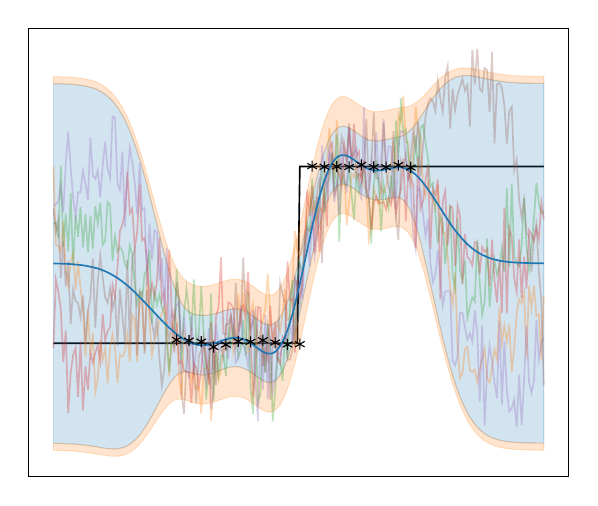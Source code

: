 % This file was created with tikzplotlib v0.10.1.
\begin{tikzpicture}

\definecolor{crimson2143940}{RGB}{214,39,40}
\definecolor{darkgray176}{RGB}{176,176,176}
\definecolor{darkorange25512714}{RGB}{255,127,14}
\definecolor{forestgreen4416044}{RGB}{44,160,44}
\definecolor{lightgray204}{RGB}{204,204,204}
\definecolor{mediumpurple148103189}{RGB}{148,103,189}
\definecolor{sienna1408675}{RGB}{140,86,75}
\definecolor{steelblue31119180}{RGB}{31,119,180}

\begin{axis}[
legend cell align={left},
legend style={
  fill opacity=0.8,
  draw opacity=1,
  text opacity=1,
  at={(0.03,0.03)},
  anchor=south west,
  draw=lightgray204
},
ticks=none,
tick align=outside,
tick pos=left,
%title={Heaviside},
x grid style={darkgray176},
xmin=-1.1, xmax=1.09,
xtick style={color=black},
y grid style={darkgray176},
ymin=-0.754, ymax=1.782,
ytick style={color=black}
]
\addplot [semithick, black]
table {%
-1 0
-0.01 0
0 1
0.99 1
};
% \addlegendentry{True Func.}
\path [draw=steelblue31119180, fill=steelblue31119180, opacity=0.2]
(axis cs:-1,1.468)
--(axis cs:-1,-0.566)
--(axis cs:-0.99,-0.566)
--(axis cs:-0.98,-0.567)
--(axis cs:-0.97,-0.567)
--(axis cs:-0.96,-0.567)
--(axis cs:-0.95,-0.568)
--(axis cs:-0.94,-0.569)
--(axis cs:-0.93,-0.569)
--(axis cs:-0.92,-0.57)
--(axis cs:-0.91,-0.571)
--(axis cs:-0.9,-0.572)
--(axis cs:-0.89,-0.574)
--(axis cs:-0.88,-0.575)
--(axis cs:-0.87,-0.577)
--(axis cs:-0.86,-0.579)
--(axis cs:-0.85,-0.581)
--(axis cs:-0.84,-0.583)
--(axis cs:-0.83,-0.585)
--(axis cs:-0.82,-0.587)
--(axis cs:-0.81,-0.59)
--(axis cs:-0.8,-0.592)
--(axis cs:-0.79,-0.594)
--(axis cs:-0.78,-0.596)
--(axis cs:-0.77,-0.597)
--(axis cs:-0.76,-0.598)
--(axis cs:-0.75,-0.598)
--(axis cs:-0.74,-0.597)
--(axis cs:-0.73,-0.594)
--(axis cs:-0.72,-0.591)
--(axis cs:-0.71,-0.586)
--(axis cs:-0.7,-0.58)
--(axis cs:-0.69,-0.572)
--(axis cs:-0.68,-0.561)
--(axis cs:-0.67,-0.549)
--(axis cs:-0.66,-0.535)
--(axis cs:-0.65,-0.519)
--(axis cs:-0.64,-0.5)
--(axis cs:-0.63,-0.48)
--(axis cs:-0.62,-0.458)
--(axis cs:-0.61,-0.435)
--(axis cs:-0.6,-0.41)
--(axis cs:-0.59,-0.384)
--(axis cs:-0.58,-0.357)
--(axis cs:-0.57,-0.331)
--(axis cs:-0.56,-0.304)
--(axis cs:-0.55,-0.279)
--(axis cs:-0.54,-0.254)
--(axis cs:-0.53,-0.232)
--(axis cs:-0.52,-0.212)
--(axis cs:-0.51,-0.195)
--(axis cs:-0.5,-0.181)
--(axis cs:-0.49,-0.171)
--(axis cs:-0.48,-0.165)
--(axis cs:-0.47,-0.162)
--(axis cs:-0.46,-0.162)
--(axis cs:-0.45,-0.164)
--(axis cs:-0.44,-0.168)
--(axis cs:-0.43,-0.172)
--(axis cs:-0.42,-0.176)
--(axis cs:-0.41,-0.178)
--(axis cs:-0.4,-0.18)
--(axis cs:-0.39,-0.18)
--(axis cs:-0.38,-0.178)
--(axis cs:-0.37,-0.175)
--(axis cs:-0.36,-0.172)
--(axis cs:-0.35,-0.167)
--(axis cs:-0.34,-0.162)
--(axis cs:-0.33,-0.157)
--(axis cs:-0.32,-0.151)
--(axis cs:-0.31,-0.146)
--(axis cs:-0.3,-0.141)
--(axis cs:-0.29,-0.137)
--(axis cs:-0.28,-0.134)
--(axis cs:-0.27,-0.133)
--(axis cs:-0.26,-0.132)
--(axis cs:-0.25,-0.133)
--(axis cs:-0.24,-0.136)
--(axis cs:-0.23,-0.141)
--(axis cs:-0.22,-0.147)
--(axis cs:-0.21,-0.154)
--(axis cs:-0.2,-0.163)
--(axis cs:-0.19,-0.172)
--(axis cs:-0.18,-0.183)
--(axis cs:-0.17,-0.193)
--(axis cs:-0.16,-0.202)
--(axis cs:-0.15,-0.211)
--(axis cs:-0.14,-0.217)
--(axis cs:-0.13,-0.221)
--(axis cs:-0.12,-0.222)
--(axis cs:-0.11,-0.219)
--(axis cs:-0.1,-0.211)
--(axis cs:-0.09,-0.198)
--(axis cs:-0.08,-0.179)
--(axis cs:-0.07,-0.155)
--(axis cs:-0.06,-0.124)
--(axis cs:-0.05,-0.088)
--(axis cs:-0.04,-0.045)
--(axis cs:-0.03,0.002)
--(axis cs:-0.02,0.055)
--(axis cs:-0.01,0.112)
--(axis cs:8.941e-10,0.173)
--(axis cs:0.01,0.236)
--(axis cs:0.02,0.301)
--(axis cs:0.03,0.366)
--(axis cs:0.04,0.431)
--(axis cs:0.05,0.495)
--(axis cs:0.06,0.556)
--(axis cs:0.07,0.613)
--(axis cs:0.08,0.667)
--(axis cs:0.09,0.716)
--(axis cs:0.1,0.759)
--(axis cs:0.11,0.797)
--(axis cs:0.12,0.828)
--(axis cs:0.13,0.854)
--(axis cs:0.14,0.873)
--(axis cs:0.15,0.887)
--(axis cs:0.16,0.896)
--(axis cs:0.17,0.9)
--(axis cs:0.18,0.9)
--(axis cs:0.19,0.897)
--(axis cs:0.2,0.891)
--(axis cs:0.21,0.883)
--(axis cs:0.22,0.874)
--(axis cs:0.23,0.864)
--(axis cs:0.24,0.854)
--(axis cs:0.25,0.844)
--(axis cs:0.26,0.835)
--(axis cs:0.27,0.827)
--(axis cs:0.28,0.821)
--(axis cs:0.29,0.816)
--(axis cs:0.3,0.812)
--(axis cs:0.31,0.81)
--(axis cs:0.32,0.81)
--(axis cs:0.33,0.811)
--(axis cs:0.34,0.813)
--(axis cs:0.35,0.815)
--(axis cs:0.36,0.819)
--(axis cs:0.37,0.822)
--(axis cs:0.38,0.824)
--(axis cs:0.39,0.825)
--(axis cs:0.4,0.824)
--(axis cs:0.41,0.819)
--(axis cs:0.42,0.809)
--(axis cs:0.43,0.793)
--(axis cs:0.44,0.771)
--(axis cs:0.45,0.743)
--(axis cs:0.46,0.708)
--(axis cs:0.47,0.667)
--(axis cs:0.48,0.621)
--(axis cs:0.49,0.57)
--(axis cs:0.5,0.515)
--(axis cs:0.51,0.457)
--(axis cs:0.52,0.397)
--(axis cs:0.53,0.335)
--(axis cs:0.54,0.273)
--(axis cs:0.55,0.211)
--(axis cs:0.56,0.149)
--(axis cs:0.57,0.088)
--(axis cs:0.58,0.029)
--(axis cs:0.59,-0.027)
--(axis cs:0.6,-0.081)
--(axis cs:0.61,-0.132)
--(axis cs:0.62,-0.18)
--(axis cs:0.63,-0.224)
--(axis cs:0.64,-0.265)
--(axis cs:0.65,-0.302)
--(axis cs:0.66,-0.336)
--(axis cs:0.67,-0.366)
--(axis cs:0.68,-0.394)
--(axis cs:0.69,-0.418)
--(axis cs:0.7,-0.439)
--(axis cs:0.71,-0.458)
--(axis cs:0.72,-0.474)
--(axis cs:0.73,-0.488)
--(axis cs:0.74,-0.501)
--(axis cs:0.75,-0.511)
--(axis cs:0.76,-0.52)
--(axis cs:0.77,-0.528)
--(axis cs:0.78,-0.534)
--(axis cs:0.79,-0.539)
--(axis cs:0.8,-0.544)
--(axis cs:0.81,-0.548)
--(axis cs:0.82,-0.551)
--(axis cs:0.83,-0.553)
--(axis cs:0.84,-0.556)
--(axis cs:0.85,-0.557)
--(axis cs:0.86,-0.559)
--(axis cs:0.87,-0.56)
--(axis cs:0.88,-0.561)
--(axis cs:0.89,-0.562)
--(axis cs:0.9,-0.563)
--(axis cs:0.91,-0.563)
--(axis cs:0.92,-0.563)
--(axis cs:0.93,-0.564)
--(axis cs:0.94,-0.564)
--(axis cs:0.95,-0.564)
--(axis cs:0.96,-0.565)
--(axis cs:0.97,-0.565)
--(axis cs:0.98,-0.565)
--(axis cs:0.99,-0.565)
--(axis cs:0.99,1.47)
--(axis cs:0.99,1.47)
--(axis cs:0.98,1.47)
--(axis cs:0.97,1.47)
--(axis cs:0.96,1.47)
--(axis cs:0.95,1.47)
--(axis cs:0.94,1.47)
--(axis cs:0.93,1.471)
--(axis cs:0.92,1.471)
--(axis cs:0.91,1.471)
--(axis cs:0.9,1.472)
--(axis cs:0.89,1.472)
--(axis cs:0.88,1.473)
--(axis cs:0.87,1.474)
--(axis cs:0.86,1.475)
--(axis cs:0.85,1.476)
--(axis cs:0.84,1.477)
--(axis cs:0.83,1.479)
--(axis cs:0.82,1.481)
--(axis cs:0.81,1.483)
--(axis cs:0.8,1.485)
--(axis cs:0.79,1.487)
--(axis cs:0.78,1.49)
--(axis cs:0.77,1.492)
--(axis cs:0.76,1.495)
--(axis cs:0.75,1.498)
--(axis cs:0.74,1.501)
--(axis cs:0.73,1.504)
--(axis cs:0.72,1.507)
--(axis cs:0.71,1.509)
--(axis cs:0.7,1.512)
--(axis cs:0.69,1.513)
--(axis cs:0.68,1.514)
--(axis cs:0.67,1.514)
--(axis cs:0.66,1.513)
--(axis cs:0.65,1.511)
--(axis cs:0.64,1.508)
--(axis cs:0.63,1.503)
--(axis cs:0.62,1.496)
--(axis cs:0.61,1.488)
--(axis cs:0.6,1.479)
--(axis cs:0.59,1.467)
--(axis cs:0.58,1.454)
--(axis cs:0.57,1.439)
--(axis cs:0.56,1.423)
--(axis cs:0.55,1.405)
--(axis cs:0.54,1.386)
--(axis cs:0.53,1.365)
--(axis cs:0.52,1.344)
--(axis cs:0.51,1.323)
--(axis cs:0.5,1.301)
--(axis cs:0.49,1.28)
--(axis cs:0.48,1.26)
--(axis cs:0.47,1.24)
--(axis cs:0.46,1.223)
--(axis cs:0.45,1.207)
--(axis cs:0.44,1.194)
--(axis cs:0.43,1.184)
--(axis cs:0.42,1.176)
--(axis cs:0.41,1.17)
--(axis cs:0.4,1.166)
--(axis cs:0.39,1.163)
--(axis cs:0.38,1.161)
--(axis cs:0.37,1.158)
--(axis cs:0.36,1.155)
--(axis cs:0.35,1.152)
--(axis cs:0.34,1.149)
--(axis cs:0.33,1.147)
--(axis cs:0.32,1.145)
--(axis cs:0.31,1.144)
--(axis cs:0.3,1.145)
--(axis cs:0.29,1.147)
--(axis cs:0.28,1.15)
--(axis cs:0.27,1.156)
--(axis cs:0.26,1.163)
--(axis cs:0.25,1.171)
--(axis cs:0.24,1.181)
--(axis cs:0.23,1.191)
--(axis cs:0.22,1.201)
--(axis cs:0.21,1.21)
--(axis cs:0.2,1.218)
--(axis cs:0.19,1.224)
--(axis cs:0.18,1.227)
--(axis cs:0.17,1.227)
--(axis cs:0.16,1.223)
--(axis cs:0.15,1.214)
--(axis cs:0.14,1.2)
--(axis cs:0.13,1.18)
--(axis cs:0.12,1.155)
--(axis cs:0.11,1.123)
--(axis cs:0.1,1.085)
--(axis cs:0.09,1.042)
--(axis cs:0.08,0.993)
--(axis cs:0.07,0.94)
--(axis cs:0.06,0.882)
--(axis cs:0.05,0.821)
--(axis cs:0.04,0.757)
--(axis cs:0.03,0.692)
--(axis cs:0.02,0.627)
--(axis cs:0.01,0.562)
--(axis cs:8.941e-10,0.499)
--(axis cs:-0.01,0.438)
--(axis cs:-0.02,0.381)
--(axis cs:-0.03,0.328)
--(axis cs:-0.04,0.281)
--(axis cs:-0.05,0.238)
--(axis cs:-0.06,0.202)
--(axis cs:-0.07,0.172)
--(axis cs:-0.08,0.147)
--(axis cs:-0.09,0.129)
--(axis cs:-0.1,0.116)
--(axis cs:-0.11,0.108)
--(axis cs:-0.12,0.104)
--(axis cs:-0.13,0.105)
--(axis cs:-0.14,0.109)
--(axis cs:-0.15,0.115)
--(axis cs:-0.16,0.124)
--(axis cs:-0.17,0.134)
--(axis cs:-0.18,0.144)
--(axis cs:-0.19,0.154)
--(axis cs:-0.2,0.164)
--(axis cs:-0.21,0.173)
--(axis cs:-0.22,0.18)
--(axis cs:-0.23,0.187)
--(axis cs:-0.24,0.191)
--(axis cs:-0.25,0.194)
--(axis cs:-0.26,0.195)
--(axis cs:-0.27,0.194)
--(axis cs:-0.28,0.193)
--(axis cs:-0.29,0.19)
--(axis cs:-0.3,0.186)
--(axis cs:-0.31,0.182)
--(axis cs:-0.32,0.177)
--(axis cs:-0.33,0.173)
--(axis cs:-0.34,0.169)
--(axis cs:-0.35,0.165)
--(axis cs:-0.36,0.162)
--(axis cs:-0.37,0.16)
--(axis cs:-0.38,0.158)
--(axis cs:-0.39,0.157)
--(axis cs:-0.4,0.158)
--(axis cs:-0.41,0.159)
--(axis cs:-0.42,0.161)
--(axis cs:-0.43,0.164)
--(axis cs:-0.44,0.17)
--(axis cs:-0.45,0.178)
--(axis cs:-0.46,0.19)
--(axis cs:-0.47,0.205)
--(axis cs:-0.48,0.226)
--(axis cs:-0.49,0.252)
--(axis cs:-0.5,0.283)
--(axis cs:-0.51,0.32)
--(axis cs:-0.52,0.361)
--(axis cs:-0.53,0.407)
--(axis cs:-0.54,0.456)
--(axis cs:-0.55,0.507)
--(axis cs:-0.56,0.561)
--(axis cs:-0.57,0.617)
--(axis cs:-0.58,0.673)
--(axis cs:-0.59,0.729)
--(axis cs:-0.6,0.784)
--(axis cs:-0.61,0.839)
--(axis cs:-0.62,0.893)
--(axis cs:-0.63,0.944)
--(axis cs:-0.64,0.994)
--(axis cs:-0.65,1.041)
--(axis cs:-0.66,1.085)
--(axis cs:-0.67,1.127)
--(axis cs:-0.68,1.165)
--(axis cs:-0.69,1.201)
--(axis cs:-0.7,1.233)
--(axis cs:-0.71,1.263)
--(axis cs:-0.72,1.289)
--(axis cs:-0.73,1.313)
--(axis cs:-0.74,1.334)
--(axis cs:-0.75,1.353)
--(axis cs:-0.76,1.37)
--(axis cs:-0.77,1.384)
--(axis cs:-0.78,1.397)
--(axis cs:-0.79,1.408)
--(axis cs:-0.8,1.417)
--(axis cs:-0.81,1.426)
--(axis cs:-0.82,1.433)
--(axis cs:-0.83,1.439)
--(axis cs:-0.84,1.444)
--(axis cs:-0.85,1.448)
--(axis cs:-0.86,1.452)
--(axis cs:-0.87,1.455)
--(axis cs:-0.88,1.457)
--(axis cs:-0.89,1.459)
--(axis cs:-0.9,1.461)
--(axis cs:-0.91,1.463)
--(axis cs:-0.92,1.464)
--(axis cs:-0.93,1.465)
--(axis cs:-0.94,1.466)
--(axis cs:-0.95,1.466)
--(axis cs:-0.96,1.467)
--(axis cs:-0.97,1.468)
--(axis cs:-0.98,1.468)
--(axis cs:-0.99,1.468)
--(axis cs:-1,1.468)
--cycle;
\addlegendimage{area legend, draw=steelblue31119180, fill=steelblue31119180, opacity=0.2}
% \addlegendentry{Epistemic}

\path [draw=darkorange25512714, fill=darkorange25512714, opacity=0.2]
(axis cs:-1,-0.606)
--(axis cs:-1,-0.566)
--(axis cs:-0.99,-0.566)
--(axis cs:-0.98,-0.567)
--(axis cs:-0.97,-0.567)
--(axis cs:-0.96,-0.567)
--(axis cs:-0.95,-0.568)
--(axis cs:-0.94,-0.569)
--(axis cs:-0.93,-0.569)
--(axis cs:-0.92,-0.57)
--(axis cs:-0.91,-0.571)
--(axis cs:-0.9,-0.572)
--(axis cs:-0.89,-0.574)
--(axis cs:-0.88,-0.575)
--(axis cs:-0.87,-0.577)
--(axis cs:-0.86,-0.579)
--(axis cs:-0.85,-0.581)
--(axis cs:-0.84,-0.583)
--(axis cs:-0.83,-0.585)
--(axis cs:-0.82,-0.587)
--(axis cs:-0.81,-0.59)
--(axis cs:-0.8,-0.592)
--(axis cs:-0.79,-0.594)
--(axis cs:-0.78,-0.596)
--(axis cs:-0.77,-0.597)
--(axis cs:-0.76,-0.598)
--(axis cs:-0.75,-0.598)
--(axis cs:-0.74,-0.597)
--(axis cs:-0.73,-0.594)
--(axis cs:-0.72,-0.591)
--(axis cs:-0.71,-0.586)
--(axis cs:-0.7,-0.58)
--(axis cs:-0.69,-0.572)
--(axis cs:-0.68,-0.561)
--(axis cs:-0.67,-0.549)
--(axis cs:-0.66,-0.535)
--(axis cs:-0.65,-0.519)
--(axis cs:-0.64,-0.5)
--(axis cs:-0.63,-0.48)
--(axis cs:-0.62,-0.458)
--(axis cs:-0.61,-0.435)
--(axis cs:-0.6,-0.41)
--(axis cs:-0.59,-0.384)
--(axis cs:-0.58,-0.357)
--(axis cs:-0.57,-0.331)
--(axis cs:-0.56,-0.304)
--(axis cs:-0.55,-0.279)
--(axis cs:-0.54,-0.254)
--(axis cs:-0.53,-0.232)
--(axis cs:-0.52,-0.212)
--(axis cs:-0.51,-0.195)
--(axis cs:-0.5,-0.181)
--(axis cs:-0.49,-0.171)
--(axis cs:-0.48,-0.165)
--(axis cs:-0.47,-0.162)
--(axis cs:-0.46,-0.162)
--(axis cs:-0.45,-0.164)
--(axis cs:-0.44,-0.168)
--(axis cs:-0.43,-0.172)
--(axis cs:-0.42,-0.176)
--(axis cs:-0.41,-0.178)
--(axis cs:-0.4,-0.18)
--(axis cs:-0.39,-0.18)
--(axis cs:-0.38,-0.178)
--(axis cs:-0.37,-0.175)
--(axis cs:-0.36,-0.172)
--(axis cs:-0.35,-0.167)
--(axis cs:-0.34,-0.162)
--(axis cs:-0.33,-0.157)
--(axis cs:-0.32,-0.151)
--(axis cs:-0.31,-0.146)
--(axis cs:-0.3,-0.141)
--(axis cs:-0.29,-0.137)
--(axis cs:-0.28,-0.134)
--(axis cs:-0.27,-0.133)
--(axis cs:-0.26,-0.132)
--(axis cs:-0.25,-0.133)
--(axis cs:-0.24,-0.136)
--(axis cs:-0.23,-0.141)
--(axis cs:-0.22,-0.147)
--(axis cs:-0.21,-0.154)
--(axis cs:-0.2,-0.163)
--(axis cs:-0.19,-0.172)
--(axis cs:-0.18,-0.183)
--(axis cs:-0.17,-0.193)
--(axis cs:-0.16,-0.202)
--(axis cs:-0.15,-0.211)
--(axis cs:-0.14,-0.217)
--(axis cs:-0.13,-0.221)
--(axis cs:-0.12,-0.222)
--(axis cs:-0.11,-0.219)
--(axis cs:-0.1,-0.211)
--(axis cs:-0.09,-0.198)
--(axis cs:-0.08,-0.179)
--(axis cs:-0.07,-0.155)
--(axis cs:-0.06,-0.124)
--(axis cs:-0.05,-0.088)
--(axis cs:-0.04,-0.045)
--(axis cs:-0.03,0.002)
--(axis cs:-0.02,0.055)
--(axis cs:-0.01,0.112)
--(axis cs:8.941e-10,0.173)
--(axis cs:0.01,0.236)
--(axis cs:0.02,0.301)
--(axis cs:0.03,0.366)
--(axis cs:0.04,0.431)
--(axis cs:0.05,0.495)
--(axis cs:0.06,0.556)
--(axis cs:0.07,0.613)
--(axis cs:0.08,0.667)
--(axis cs:0.09,0.716)
--(axis cs:0.1,0.759)
--(axis cs:0.11,0.797)
--(axis cs:0.12,0.828)
--(axis cs:0.13,0.854)
--(axis cs:0.14,0.873)
--(axis cs:0.15,0.887)
--(axis cs:0.16,0.896)
--(axis cs:0.17,0.9)
--(axis cs:0.18,0.9)
--(axis cs:0.19,0.897)
--(axis cs:0.2,0.891)
--(axis cs:0.21,0.883)
--(axis cs:0.22,0.874)
--(axis cs:0.23,0.864)
--(axis cs:0.24,0.854)
--(axis cs:0.25,0.844)
--(axis cs:0.26,0.835)
--(axis cs:0.27,0.827)
--(axis cs:0.28,0.821)
--(axis cs:0.29,0.816)
--(axis cs:0.3,0.812)
--(axis cs:0.31,0.81)
--(axis cs:0.32,0.81)
--(axis cs:0.33,0.811)
--(axis cs:0.34,0.813)
--(axis cs:0.35,0.815)
--(axis cs:0.36,0.819)
--(axis cs:0.37,0.822)
--(axis cs:0.38,0.824)
--(axis cs:0.39,0.825)
--(axis cs:0.4,0.824)
--(axis cs:0.41,0.819)
--(axis cs:0.42,0.809)
--(axis cs:0.43,0.793)
--(axis cs:0.44,0.771)
--(axis cs:0.45,0.743)
--(axis cs:0.46,0.708)
--(axis cs:0.47,0.667)
--(axis cs:0.48,0.621)
--(axis cs:0.49,0.57)
--(axis cs:0.5,0.515)
--(axis cs:0.51,0.457)
--(axis cs:0.52,0.397)
--(axis cs:0.53,0.335)
--(axis cs:0.54,0.273)
--(axis cs:0.55,0.211)
--(axis cs:0.56,0.149)
--(axis cs:0.57,0.088)
--(axis cs:0.58,0.029)
--(axis cs:0.59,-0.027)
--(axis cs:0.6,-0.081)
--(axis cs:0.61,-0.132)
--(axis cs:0.62,-0.18)
--(axis cs:0.63,-0.224)
--(axis cs:0.64,-0.265)
--(axis cs:0.65,-0.302)
--(axis cs:0.66,-0.336)
--(axis cs:0.67,-0.366)
--(axis cs:0.68,-0.394)
--(axis cs:0.69,-0.418)
--(axis cs:0.7,-0.439)
--(axis cs:0.71,-0.458)
--(axis cs:0.72,-0.474)
--(axis cs:0.73,-0.488)
--(axis cs:0.74,-0.501)
--(axis cs:0.75,-0.511)
--(axis cs:0.76,-0.52)
--(axis cs:0.77,-0.528)
--(axis cs:0.78,-0.534)
--(axis cs:0.79,-0.539)
--(axis cs:0.8,-0.544)
--(axis cs:0.81,-0.548)
--(axis cs:0.82,-0.551)
--(axis cs:0.83,-0.553)
--(axis cs:0.84,-0.556)
--(axis cs:0.85,-0.557)
--(axis cs:0.86,-0.559)
--(axis cs:0.87,-0.56)
--(axis cs:0.88,-0.561)
--(axis cs:0.89,-0.562)
--(axis cs:0.9,-0.563)
--(axis cs:0.91,-0.563)
--(axis cs:0.92,-0.563)
--(axis cs:0.93,-0.564)
--(axis cs:0.94,-0.564)
--(axis cs:0.95,-0.564)
--(axis cs:0.96,-0.565)
--(axis cs:0.97,-0.565)
--(axis cs:0.98,-0.565)
--(axis cs:0.99,-0.565)
--(axis cs:0.99,-0.605)
--(axis cs:0.99,-0.605)
--(axis cs:0.98,-0.605)
--(axis cs:0.97,-0.605)
--(axis cs:0.96,-0.604)
--(axis cs:0.95,-0.604)
--(axis cs:0.94,-0.604)
--(axis cs:0.93,-0.604)
--(axis cs:0.92,-0.603)
--(axis cs:0.91,-0.603)
--(axis cs:0.9,-0.602)
--(axis cs:0.89,-0.602)
--(axis cs:0.88,-0.601)
--(axis cs:0.87,-0.6)
--(axis cs:0.86,-0.599)
--(axis cs:0.85,-0.597)
--(axis cs:0.84,-0.596)
--(axis cs:0.83,-0.593)
--(axis cs:0.82,-0.591)
--(axis cs:0.81,-0.588)
--(axis cs:0.8,-0.584)
--(axis cs:0.79,-0.579)
--(axis cs:0.78,-0.574)
--(axis cs:0.77,-0.568)
--(axis cs:0.76,-0.56)
--(axis cs:0.75,-0.551)
--(axis cs:0.74,-0.541)
--(axis cs:0.73,-0.529)
--(axis cs:0.72,-0.515)
--(axis cs:0.71,-0.499)
--(axis cs:0.7,-0.481)
--(axis cs:0.69,-0.46)
--(axis cs:0.68,-0.436)
--(axis cs:0.67,-0.409)
--(axis cs:0.66,-0.379)
--(axis cs:0.65,-0.346)
--(axis cs:0.64,-0.31)
--(axis cs:0.63,-0.27)
--(axis cs:0.62,-0.228)
--(axis cs:0.61,-0.181)
--(axis cs:0.6,-0.132)
--(axis cs:0.59,-0.081)
--(axis cs:0.58,-0.027)
--(axis cs:0.57,0.029)
--(axis cs:0.56,0.087)
--(axis cs:0.55,0.145)
--(axis cs:0.54,0.203)
--(axis cs:0.53,0.261)
--(axis cs:0.52,0.317)
--(axis cs:0.51,0.371)
--(axis cs:0.5,0.421)
--(axis cs:0.49,0.468)
--(axis cs:0.48,0.511)
--(axis cs:0.47,0.548)
--(axis cs:0.46,0.579)
--(axis cs:0.45,0.605)
--(axis cs:0.44,0.626)
--(axis cs:0.43,0.641)
--(axis cs:0.42,0.651)
--(axis cs:0.41,0.657)
--(axis cs:0.4,0.66)
--(axis cs:0.39,0.661)
--(axis cs:0.38,0.659)
--(axis cs:0.37,0.657)
--(axis cs:0.36,0.654)
--(axis cs:0.35,0.65)
--(axis cs:0.34,0.648)
--(axis cs:0.33,0.645)
--(axis cs:0.32,0.644)
--(axis cs:0.31,0.645)
--(axis cs:0.3,0.646)
--(axis cs:0.29,0.649)
--(axis cs:0.28,0.654)
--(axis cs:0.27,0.66)
--(axis cs:0.26,0.668)
--(axis cs:0.25,0.677)
--(axis cs:0.24,0.686)
--(axis cs:0.23,0.696)
--(axis cs:0.22,0.706)
--(axis cs:0.21,0.716)
--(axis cs:0.2,0.724)
--(axis cs:0.19,0.73)
--(axis cs:0.18,0.733)
--(axis cs:0.17,0.733)
--(axis cs:0.16,0.729)
--(axis cs:0.15,0.72)
--(axis cs:0.14,0.706)
--(axis cs:0.13,0.686)
--(axis cs:0.12,0.661)
--(axis cs:0.11,0.629)
--(axis cs:0.1,0.592)
--(axis cs:0.09,0.548)
--(axis cs:0.08,0.499)
--(axis cs:0.07,0.446)
--(axis cs:0.06,0.388)
--(axis cs:0.05,0.327)
--(axis cs:0.04,0.263)
--(axis cs:0.03,0.198)
--(axis cs:0.02,0.133)
--(axis cs:0.01,0.068)
--(axis cs:8.941e-10,0.005)
--(axis cs:-0.01,-0.056)
--(axis cs:-0.02,-0.113)
--(axis cs:-0.03,-0.165)
--(axis cs:-0.04,-0.213)
--(axis cs:-0.05,-0.255)
--(axis cs:-0.06,-0.292)
--(axis cs:-0.07,-0.322)
--(axis cs:-0.08,-0.347)
--(axis cs:-0.09,-0.365)
--(axis cs:-0.1,-0.378)
--(axis cs:-0.11,-0.386)
--(axis cs:-0.12,-0.39)
--(axis cs:-0.13,-0.389)
--(axis cs:-0.14,-0.385)
--(axis cs:-0.15,-0.378)
--(axis cs:-0.16,-0.37)
--(axis cs:-0.17,-0.36)
--(axis cs:-0.18,-0.35)
--(axis cs:-0.19,-0.34)
--(axis cs:-0.2,-0.33)
--(axis cs:-0.21,-0.321)
--(axis cs:-0.22,-0.314)
--(axis cs:-0.23,-0.308)
--(axis cs:-0.24,-0.304)
--(axis cs:-0.25,-0.301)
--(axis cs:-0.26,-0.3)
--(axis cs:-0.27,-0.3)
--(axis cs:-0.28,-0.302)
--(axis cs:-0.29,-0.305)
--(axis cs:-0.3,-0.309)
--(axis cs:-0.31,-0.313)
--(axis cs:-0.32,-0.318)
--(axis cs:-0.33,-0.323)
--(axis cs:-0.34,-0.328)
--(axis cs:-0.35,-0.333)
--(axis cs:-0.36,-0.337)
--(axis cs:-0.37,-0.341)
--(axis cs:-0.38,-0.343)
--(axis cs:-0.39,-0.344)
--(axis cs:-0.4,-0.344)
--(axis cs:-0.41,-0.343)
--(axis cs:-0.42,-0.341)
--(axis cs:-0.43,-0.337)
--(axis cs:-0.44,-0.333)
--(axis cs:-0.45,-0.328)
--(axis cs:-0.46,-0.323)
--(axis cs:-0.47,-0.319)
--(axis cs:-0.48,-0.317)
--(axis cs:-0.49,-0.316)
--(axis cs:-0.5,-0.318)
--(axis cs:-0.51,-0.323)
--(axis cs:-0.52,-0.331)
--(axis cs:-0.53,-0.342)
--(axis cs:-0.54,-0.356)
--(axis cs:-0.55,-0.373)
--(axis cs:-0.56,-0.391)
--(axis cs:-0.57,-0.411)
--(axis cs:-0.58,-0.432)
--(axis cs:-0.59,-0.454)
--(axis cs:-0.6,-0.475)
--(axis cs:-0.61,-0.497)
--(axis cs:-0.62,-0.517)
--(axis cs:-0.63,-0.536)
--(axis cs:-0.64,-0.554)
--(axis cs:-0.65,-0.57)
--(axis cs:-0.66,-0.585)
--(axis cs:-0.67,-0.597)
--(axis cs:-0.68,-0.608)
--(axis cs:-0.69,-0.617)
--(axis cs:-0.7,-0.624)
--(axis cs:-0.71,-0.63)
--(axis cs:-0.72,-0.634)
--(axis cs:-0.73,-0.637)
--(axis cs:-0.74,-0.639)
--(axis cs:-0.75,-0.639)
--(axis cs:-0.76,-0.639)
--(axis cs:-0.77,-0.638)
--(axis cs:-0.78,-0.636)
--(axis cs:-0.79,-0.634)
--(axis cs:-0.8,-0.632)
--(axis cs:-0.81,-0.63)
--(axis cs:-0.82,-0.628)
--(axis cs:-0.83,-0.625)
--(axis cs:-0.84,-0.623)
--(axis cs:-0.85,-0.621)
--(axis cs:-0.86,-0.619)
--(axis cs:-0.87,-0.617)
--(axis cs:-0.88,-0.615)
--(axis cs:-0.89,-0.614)
--(axis cs:-0.9,-0.612)
--(axis cs:-0.91,-0.611)
--(axis cs:-0.92,-0.61)
--(axis cs:-0.93,-0.609)
--(axis cs:-0.94,-0.608)
--(axis cs:-0.95,-0.608)
--(axis cs:-0.96,-0.607)
--(axis cs:-0.97,-0.607)
--(axis cs:-0.98,-0.607)
--(axis cs:-0.99,-0.606)
--(axis cs:-1,-0.606)
--cycle;
\addlegendimage{area legend, draw=darkorange25512714, fill=darkorange25512714, opacity=0.2}
% \addlegendentry{Aleatoric}

\path [draw=darkorange25512714, fill=darkorange25512714, opacity=0.2]
(axis cs:-1,1.508)
--(axis cs:-1,1.468)
--(axis cs:-0.99,1.468)
--(axis cs:-0.98,1.468)
--(axis cs:-0.97,1.468)
--(axis cs:-0.96,1.467)
--(axis cs:-0.95,1.466)
--(axis cs:-0.94,1.466)
--(axis cs:-0.93,1.465)
--(axis cs:-0.92,1.464)
--(axis cs:-0.91,1.463)
--(axis cs:-0.9,1.461)
--(axis cs:-0.89,1.459)
--(axis cs:-0.88,1.457)
--(axis cs:-0.87,1.455)
--(axis cs:-0.86,1.452)
--(axis cs:-0.85,1.448)
--(axis cs:-0.84,1.444)
--(axis cs:-0.83,1.439)
--(axis cs:-0.82,1.433)
--(axis cs:-0.81,1.426)
--(axis cs:-0.8,1.417)
--(axis cs:-0.79,1.408)
--(axis cs:-0.78,1.397)
--(axis cs:-0.77,1.384)
--(axis cs:-0.76,1.37)
--(axis cs:-0.75,1.353)
--(axis cs:-0.74,1.334)
--(axis cs:-0.73,1.313)
--(axis cs:-0.72,1.289)
--(axis cs:-0.71,1.263)
--(axis cs:-0.7,1.233)
--(axis cs:-0.69,1.201)
--(axis cs:-0.68,1.165)
--(axis cs:-0.67,1.127)
--(axis cs:-0.66,1.085)
--(axis cs:-0.65,1.041)
--(axis cs:-0.64,0.994)
--(axis cs:-0.63,0.944)
--(axis cs:-0.62,0.893)
--(axis cs:-0.61,0.839)
--(axis cs:-0.6,0.784)
--(axis cs:-0.59,0.729)
--(axis cs:-0.58,0.673)
--(axis cs:-0.57,0.617)
--(axis cs:-0.56,0.561)
--(axis cs:-0.55,0.507)
--(axis cs:-0.54,0.456)
--(axis cs:-0.53,0.407)
--(axis cs:-0.52,0.361)
--(axis cs:-0.51,0.32)
--(axis cs:-0.5,0.283)
--(axis cs:-0.49,0.252)
--(axis cs:-0.48,0.226)
--(axis cs:-0.47,0.205)
--(axis cs:-0.46,0.19)
--(axis cs:-0.45,0.178)
--(axis cs:-0.44,0.17)
--(axis cs:-0.43,0.164)
--(axis cs:-0.42,0.161)
--(axis cs:-0.41,0.159)
--(axis cs:-0.4,0.158)
--(axis cs:-0.39,0.157)
--(axis cs:-0.38,0.158)
--(axis cs:-0.37,0.16)
--(axis cs:-0.36,0.162)
--(axis cs:-0.35,0.165)
--(axis cs:-0.34,0.169)
--(axis cs:-0.33,0.173)
--(axis cs:-0.32,0.177)
--(axis cs:-0.31,0.182)
--(axis cs:-0.3,0.186)
--(axis cs:-0.29,0.19)
--(axis cs:-0.28,0.193)
--(axis cs:-0.27,0.194)
--(axis cs:-0.26,0.195)
--(axis cs:-0.25,0.194)
--(axis cs:-0.24,0.191)
--(axis cs:-0.23,0.187)
--(axis cs:-0.22,0.18)
--(axis cs:-0.21,0.173)
--(axis cs:-0.2,0.164)
--(axis cs:-0.19,0.154)
--(axis cs:-0.18,0.144)
--(axis cs:-0.17,0.134)
--(axis cs:-0.16,0.124)
--(axis cs:-0.15,0.115)
--(axis cs:-0.14,0.109)
--(axis cs:-0.13,0.105)
--(axis cs:-0.12,0.104)
--(axis cs:-0.11,0.108)
--(axis cs:-0.1,0.116)
--(axis cs:-0.09,0.129)
--(axis cs:-0.08,0.147)
--(axis cs:-0.07,0.172)
--(axis cs:-0.06,0.202)
--(axis cs:-0.05,0.238)
--(axis cs:-0.04,0.281)
--(axis cs:-0.03,0.328)
--(axis cs:-0.02,0.381)
--(axis cs:-0.01,0.438)
--(axis cs:8.941e-10,0.499)
--(axis cs:0.01,0.562)
--(axis cs:0.02,0.627)
--(axis cs:0.03,0.692)
--(axis cs:0.04,0.757)
--(axis cs:0.05,0.821)
--(axis cs:0.06,0.882)
--(axis cs:0.07,0.94)
--(axis cs:0.08,0.993)
--(axis cs:0.09,1.042)
--(axis cs:0.1,1.085)
--(axis cs:0.11,1.123)
--(axis cs:0.12,1.155)
--(axis cs:0.13,1.18)
--(axis cs:0.14,1.2)
--(axis cs:0.15,1.214)
--(axis cs:0.16,1.223)
--(axis cs:0.17,1.227)
--(axis cs:0.18,1.227)
--(axis cs:0.19,1.224)
--(axis cs:0.2,1.218)
--(axis cs:0.21,1.21)
--(axis cs:0.22,1.201)
--(axis cs:0.23,1.191)
--(axis cs:0.24,1.181)
--(axis cs:0.25,1.171)
--(axis cs:0.26,1.163)
--(axis cs:0.27,1.156)
--(axis cs:0.28,1.15)
--(axis cs:0.29,1.147)
--(axis cs:0.3,1.145)
--(axis cs:0.31,1.144)
--(axis cs:0.32,1.145)
--(axis cs:0.33,1.147)
--(axis cs:0.34,1.149)
--(axis cs:0.35,1.152)
--(axis cs:0.36,1.155)
--(axis cs:0.37,1.158)
--(axis cs:0.38,1.161)
--(axis cs:0.39,1.163)
--(axis cs:0.4,1.166)
--(axis cs:0.41,1.17)
--(axis cs:0.42,1.176)
--(axis cs:0.43,1.184)
--(axis cs:0.44,1.194)
--(axis cs:0.45,1.207)
--(axis cs:0.46,1.223)
--(axis cs:0.47,1.24)
--(axis cs:0.48,1.26)
--(axis cs:0.49,1.28)
--(axis cs:0.5,1.301)
--(axis cs:0.51,1.323)
--(axis cs:0.52,1.344)
--(axis cs:0.53,1.365)
--(axis cs:0.54,1.386)
--(axis cs:0.55,1.405)
--(axis cs:0.56,1.423)
--(axis cs:0.57,1.439)
--(axis cs:0.58,1.454)
--(axis cs:0.59,1.467)
--(axis cs:0.6,1.479)
--(axis cs:0.61,1.488)
--(axis cs:0.62,1.496)
--(axis cs:0.63,1.503)
--(axis cs:0.64,1.508)
--(axis cs:0.65,1.511)
--(axis cs:0.66,1.513)
--(axis cs:0.67,1.514)
--(axis cs:0.68,1.514)
--(axis cs:0.69,1.513)
--(axis cs:0.7,1.512)
--(axis cs:0.71,1.509)
--(axis cs:0.72,1.507)
--(axis cs:0.73,1.504)
--(axis cs:0.74,1.501)
--(axis cs:0.75,1.498)
--(axis cs:0.76,1.495)
--(axis cs:0.77,1.492)
--(axis cs:0.78,1.49)
--(axis cs:0.79,1.487)
--(axis cs:0.8,1.485)
--(axis cs:0.81,1.483)
--(axis cs:0.82,1.481)
--(axis cs:0.83,1.479)
--(axis cs:0.84,1.477)
--(axis cs:0.85,1.476)
--(axis cs:0.86,1.475)
--(axis cs:0.87,1.474)
--(axis cs:0.88,1.473)
--(axis cs:0.89,1.472)
--(axis cs:0.9,1.472)
--(axis cs:0.91,1.471)
--(axis cs:0.92,1.471)
--(axis cs:0.93,1.471)
--(axis cs:0.94,1.47)
--(axis cs:0.95,1.47)
--(axis cs:0.96,1.47)
--(axis cs:0.97,1.47)
--(axis cs:0.98,1.47)
--(axis cs:0.99,1.47)
--(axis cs:0.99,1.51)
--(axis cs:0.99,1.51)
--(axis cs:0.98,1.51)
--(axis cs:0.97,1.51)
--(axis cs:0.96,1.51)
--(axis cs:0.95,1.51)
--(axis cs:0.94,1.51)
--(axis cs:0.93,1.511)
--(axis cs:0.92,1.511)
--(axis cs:0.91,1.511)
--(axis cs:0.9,1.512)
--(axis cs:0.89,1.512)
--(axis cs:0.88,1.513)
--(axis cs:0.87,1.514)
--(axis cs:0.86,1.515)
--(axis cs:0.85,1.516)
--(axis cs:0.84,1.517)
--(axis cs:0.83,1.519)
--(axis cs:0.82,1.521)
--(axis cs:0.81,1.522)
--(axis cs:0.8,1.525)
--(axis cs:0.79,1.527)
--(axis cs:0.78,1.53)
--(axis cs:0.77,1.533)
--(axis cs:0.76,1.535)
--(axis cs:0.75,1.539)
--(axis cs:0.74,1.542)
--(axis cs:0.73,1.545)
--(axis cs:0.72,1.548)
--(axis cs:0.71,1.551)
--(axis cs:0.7,1.553)
--(axis cs:0.69,1.555)
--(axis cs:0.68,1.556)
--(axis cs:0.67,1.557)
--(axis cs:0.66,1.557)
--(axis cs:0.65,1.556)
--(axis cs:0.64,1.553)
--(axis cs:0.63,1.549)
--(axis cs:0.62,1.544)
--(axis cs:0.61,1.538)
--(axis cs:0.6,1.53)
--(axis cs:0.59,1.521)
--(axis cs:0.58,1.51)
--(axis cs:0.57,1.498)
--(axis cs:0.56,1.485)
--(axis cs:0.55,1.47)
--(axis cs:0.54,1.456)
--(axis cs:0.53,1.44)
--(axis cs:0.52,1.425)
--(axis cs:0.51,1.41)
--(axis cs:0.5,1.395)
--(axis cs:0.49,1.382)
--(axis cs:0.48,1.37)
--(axis cs:0.47,1.36)
--(axis cs:0.46,1.351)
--(axis cs:0.45,1.345)
--(axis cs:0.44,1.34)
--(axis cs:0.43,1.336)
--(axis cs:0.42,1.334)
--(axis cs:0.41,1.332)
--(axis cs:0.4,1.33)
--(axis cs:0.39,1.328)
--(axis cs:0.38,1.326)
--(axis cs:0.37,1.323)
--(axis cs:0.36,1.32)
--(axis cs:0.35,1.317)
--(axis cs:0.34,1.314)
--(axis cs:0.33,1.312)
--(axis cs:0.32,1.31)
--(axis cs:0.31,1.31)
--(axis cs:0.3,1.311)
--(axis cs:0.29,1.313)
--(axis cs:0.28,1.317)
--(axis cs:0.27,1.323)
--(axis cs:0.26,1.33)
--(axis cs:0.25,1.339)
--(axis cs:0.24,1.348)
--(axis cs:0.23,1.358)
--(axis cs:0.22,1.368)
--(axis cs:0.21,1.377)
--(axis cs:0.2,1.385)
--(axis cs:0.19,1.391)
--(axis cs:0.18,1.395)
--(axis cs:0.17,1.395)
--(axis cs:0.16,1.39)
--(axis cs:0.15,1.382)
--(axis cs:0.14,1.367)
--(axis cs:0.13,1.348)
--(axis cs:0.12,1.322)
--(axis cs:0.11,1.29)
--(axis cs:0.1,1.253)
--(axis cs:0.09,1.21)
--(axis cs:0.08,1.161)
--(axis cs:0.07,1.107)
--(axis cs:0.06,1.049)
--(axis cs:0.05,0.988)
--(axis cs:0.04,0.925)
--(axis cs:0.03,0.86)
--(axis cs:0.02,0.794)
--(axis cs:0.01,0.729)
--(axis cs:8.941e-10,0.666)
--(axis cs:-0.01,0.606)
--(axis cs:-0.02,0.549)
--(axis cs:-0.03,0.496)
--(axis cs:-0.04,0.448)
--(axis cs:-0.05,0.406)
--(axis cs:-0.06,0.37)
--(axis cs:-0.07,0.339)
--(axis cs:-0.08,0.315)
--(axis cs:-0.09,0.296)
--(axis cs:-0.1,0.283)
--(axis cs:-0.11,0.275)
--(axis cs:-0.12,0.272)
--(axis cs:-0.13,0.272)
--(axis cs:-0.14,0.276)
--(axis cs:-0.15,0.283)
--(axis cs:-0.16,0.291)
--(axis cs:-0.17,0.301)
--(axis cs:-0.18,0.311)
--(axis cs:-0.19,0.322)
--(axis cs:-0.2,0.331)
--(axis cs:-0.21,0.34)
--(axis cs:-0.22,0.348)
--(axis cs:-0.23,0.354)
--(axis cs:-0.24,0.358)
--(axis cs:-0.25,0.361)
--(axis cs:-0.26,0.362)
--(axis cs:-0.27,0.362)
--(axis cs:-0.28,0.36)
--(axis cs:-0.29,0.357)
--(axis cs:-0.3,0.353)
--(axis cs:-0.31,0.349)
--(axis cs:-0.32,0.344)
--(axis cs:-0.33,0.34)
--(axis cs:-0.34,0.335)
--(axis cs:-0.35,0.331)
--(axis cs:-0.36,0.328)
--(axis cs:-0.37,0.325)
--(axis cs:-0.38,0.323)
--(axis cs:-0.39,0.322)
--(axis cs:-0.4,0.322)
--(axis cs:-0.41,0.324)
--(axis cs:-0.42,0.326)
--(axis cs:-0.43,0.329)
--(axis cs:-0.44,0.335)
--(axis cs:-0.45,0.342)
--(axis cs:-0.46,0.351)
--(axis cs:-0.47,0.363)
--(axis cs:-0.48,0.378)
--(axis cs:-0.49,0.398)
--(axis cs:-0.5,0.421)
--(axis cs:-0.51,0.449)
--(axis cs:-0.52,0.481)
--(axis cs:-0.53,0.517)
--(axis cs:-0.54,0.558)
--(axis cs:-0.55,0.601)
--(axis cs:-0.56,0.648)
--(axis cs:-0.57,0.697)
--(axis cs:-0.58,0.747)
--(axis cs:-0.59,0.799)
--(axis cs:-0.6,0.85)
--(axis cs:-0.61,0.901)
--(axis cs:-0.62,0.951)
--(axis cs:-0.63,1.0)
--(axis cs:-0.64,1.047)
--(axis cs:-0.65,1.092)
--(axis cs:-0.66,1.135)
--(axis cs:-0.67,1.175)
--(axis cs:-0.68,1.212)
--(axis cs:-0.69,1.246)
--(axis cs:-0.7,1.278)
--(axis cs:-0.71,1.306)
--(axis cs:-0.72,1.332)
--(axis cs:-0.73,1.356)
--(axis cs:-0.74,1.376)
--(axis cs:-0.75,1.395)
--(axis cs:-0.76,1.411)
--(axis cs:-0.77,1.425)
--(axis cs:-0.78,1.438)
--(axis cs:-0.79,1.449)
--(axis cs:-0.8,1.458)
--(axis cs:-0.81,1.466)
--(axis cs:-0.82,1.473)
--(axis cs:-0.83,1.479)
--(axis cs:-0.84,1.484)
--(axis cs:-0.85,1.488)
--(axis cs:-0.86,1.491)
--(axis cs:-0.87,1.495)
--(axis cs:-0.88,1.497)
--(axis cs:-0.89,1.499)
--(axis cs:-0.9,1.501)
--(axis cs:-0.91,1.503)
--(axis cs:-0.92,1.504)
--(axis cs:-0.93,1.505)
--(axis cs:-0.94,1.506)
--(axis cs:-0.95,1.506)
--(axis cs:-0.96,1.507)
--(axis cs:-0.97,1.507)
--(axis cs:-0.98,1.508)
--(axis cs:-0.99,1.508)
--(axis cs:-1,1.508)
--cycle;

\addplot [draw=black, fill=black, mark=asterisk, only marks]
table{%
x  y
-0.5 0.019
-0.45 0.015
-0.4 0.009
-0.35 -0.021
-0.3 -0.008
-0.25 0.011
-0.2 0.008
-0.15 0.017
-0.1 0.004
-0.05 -0.007
-1.49e-09 -0.005
0.05 1.002
0.1 0.998
0.15 1.0
0.2 0.997
0.25 1.009
0.3 0.997
0.35 0.996
0.4 1.008
0.45 0.994
};
% \addlegendentry{Observed Data}
\addplot [semithick, darkorange25512714, opacity=0.3, forget plot]
table {%
-1 0.999
-0.99 0.557
-0.98 0.55
-0.97 0.515
-0.96 0.691
-0.95 0.413
-0.94 0.326
-0.93 0.459
-0.92 0.512
-0.91 0.302
-0.9 0.464
-0.89 0.306
-0.88 0.195
-0.87 -0.077
-0.86 0.19
-0.85 -0.069
-0.84 0.06
-0.83 -0.276
-0.82 -0.202
-0.81 0.017
-0.8 -0.093
-0.79 -0.03
-0.78 -0.225
-0.77 -0.026
-0.76 0.054
-0.75 -0.029
-0.74 -0.223
-0.73 -0.066
-0.72 -0.075
-0.71 -0.044
-0.7 0.053
-0.69 -0.105
-0.68 0.161
-0.67 0.136
-0.66 -0.105
-0.65 0.274
-0.64 0.195
-0.63 -0.041
-0.62 0.444
-0.61 0.123
-0.6 -0.067
-0.59 0.015
-0.58 0.065
-0.57 0.124
-0.56 0.169
-0.55 0.208
-0.54 0.069
-0.53 -0.188
-0.52 0.04
-0.51 0.177
-0.5 0.127
-0.49 -0.197
-0.48 -0.301
-0.47 0.063
-0.46 -0.022
-0.45 -0.072
-0.44 -0.215
-0.43 -0.138
-0.42 -0.256
-0.41 -0.247
-0.4 -0.398
-0.39 -0.146
-0.38 -0.143
-0.37 -0.099
-0.36 -0.439
-0.34 -0.021
-0.33 -0.2
-0.32 -0.15
-0.31 -0.012
-0.3 -0.043
-0.29 -0.013
-0.28 0.168
-0.27 -0.049
-0.26 0.051
-0.25 0.28
-0.24 0.096
-0.23 0.288
-0.22 0.08
-0.21 -0.058
-0.2 0.164
-0.19 0.22
-0.18 -0.004
-0.17 6.652e-05
-0.16 0.073
-0.15 0.131
-0.14 0.196
-0.13 0.393
-0.12 0.148
-0.11 0.006
-0.1 0.082
-0.09 0.117
-0.08 0.067
-0.07 0.17
-0.06 0.304
-0.05 0.132
-0.04 0.146
-0.03 0.346
-0.02 0.634
-0.01 0.519
0 0.495
0.01 0.519
0.02 0.587
0.03 0.758
0.04 0.841
0.05 0.745
0.06 0.788
0.07 0.604
0.08 0.771
0.09 0.744
0.1 0.939
0.11 1.038
0.12 1.219
0.13 1.037
0.14 0.957
0.15 1.264
0.16 0.981
0.17 0.921
0.18 0.991
0.19 0.668
0.2 0.795
0.21 0.962
0.22 0.939
0.23 1.024
0.24 0.917
0.25 0.986
0.26 0.883
0.27 0.864
0.28 0.587
0.29 0.661
0.3 0.875
0.31 0.825
0.32 0.789
0.33 0.886
0.34 0.85
0.35 0.882
0.36 0.956
0.37 1.016
0.38 1.151
0.39 0.967
0.4 1.295
0.41 1.254
0.42 1.401
0.43 1.143
0.44 1.129
0.45 0.876
0.46 1.08
0.47 1.341
0.48 1.205
0.49 1.172
0.5 0.886
0.51 0.83
0.52 0.912
0.53 0.826
0.54 0.818
0.55 0.763
0.56 0.896
0.57 0.702
0.58 0.626
0.59 0.623
0.6 0.489
0.61 0.312
0.62 0.216
0.63 0.398
0.64 -0.012
0.65 -0.197
0.66 -0.171
0.67 -0.032
0.68 -0.021
0.69 -0.153
0.7 -0.163
0.71 -0.149
0.72 -0.22
0.74 -0.086
0.75 -0.033
0.76 -0.198
0.77 -0.223
0.78 -0.139
0.79 -0.035
0.8 -0.092
0.81 0.21
0.82 -0.0
0.83 0.101
0.84 0.007
0.85 0.106
0.86 -0.164
0.87 -0.025
0.88 0.169
0.89 0.248
0.9 0.226
0.91 0.288
0.92 -0.085
0.93 0.324
0.94 0.198
0.95 0.327
0.96 0.154
0.97 0.163
0.98 -0.091
0.99 0.266
};
\addplot [semithick, forestgreen4416044, opacity=0.3, forget plot]
table {%
-1 0.675
-0.99 0.684
-0.98 0.592
-0.97 1.004
-0.96 0.544
-0.95 0.732
-0.94 0.519
-0.93 0.849
-0.92 0.438
-0.91 0.725
-0.9 0.602
-0.89 0.771
-0.88 0.542
-0.87 0.732
-0.86 0.516
-0.85 0.721
-0.84 0.535
-0.83 0.775
-0.82 0.677
-0.81 0.795
-0.8 0.557
-0.79 0.58
-0.78 0.8
-0.77 0.78
-0.76 0.466
-0.75 0.606
-0.74 0.518
-0.73 0.544
-0.72 0.524
-0.71 0.445
-0.7 0.425
-0.69 0.554
-0.68 0.502
-0.67 0.33
-0.66 0.22
-0.65 0.298
-0.64 0.254
-0.63 0.393
-0.62 0.417
-0.61 0.527
-0.6 0.113
-0.59 0.298
-0.58 0.219
-0.57 0.276
-0.56 0.203
-0.55 0.17
-0.54 0.011
-0.53 -0.163
-0.52 0.004
-0.51 -0.018
-0.5 0.419
-0.49 0.198
-0.48 -0.094
-0.47 0.166
-0.46 0.31
-0.45 0.182
-0.44 0.07
-0.43 0.361
-0.42 -0.004
-0.41 0.055
-0.4 0.323
-0.39 0.047
-0.38 -0.319
-0.37 -0.141
-0.36 0.282
-0.35 -0.326
-0.34 -0.05
-0.33 -0.186
-0.32 -0.07
-0.31 -0.069
-0.3 -0.184
-0.29 0.072
-0.28 -0.014
-0.27 0.087
-0.26 0.027
-0.25 -0.079
-0.24 -0.039
-0.23 0.132
-0.22 -0.074
-0.21 0.29
-0.2 -0.252
-0.19 -0.401
-0.18 0.146
-0.17 -0.336
-0.16 -0.283
-0.15 0.047
-0.14 -0.167
-0.13 0.094
-0.12 0.006
-0.11 -0.442
-0.1 -0.266
-0.09 -0.077
-0.08 -0.095
-0.07 -0.214
-0.06 0.05
-0.05 -0.084
-0.04 0.217
-0.03 0.358
-0.02 -0.014
-0.01 0.361
0 0.451
0.01 0.405
0.02 0.559
0.03 0.679
0.04 0.62
0.05 0.932
0.06 0.76
0.07 0.705
0.08 0.858
0.09 1.0
0.1 0.743
0.11 0.905
0.12 0.925
0.13 1.067
0.14 0.859
0.15 1.18
0.16 0.574
0.17 0.981
0.18 0.902
0.19 0.889
0.2 0.98
0.22 0.7
0.23 0.967
0.24 0.853
0.25 0.908
0.26 0.994
0.27 0.843
0.28 0.82
0.29 0.564
0.3 0.894
0.31 1.034
0.32 0.884
0.33 0.633
0.34 0.9
0.35 0.82
0.36 0.762
0.37 0.948
0.38 0.829
0.39 1.259
0.4 1.046
0.41 1.387
0.42 1.192
0.43 1.21
0.44 1.064
0.45 0.962
0.46 0.986
0.47 1.175
0.48 0.963
0.49 1.22
0.5 1.234
0.51 1.136
0.52 1.048
0.53 0.887
0.54 0.906
0.56 0.565
0.57 0.718
0.58 0.678
0.59 0.447
0.6 0.596
0.61 0.78
0.62 0.381
0.63 0.313
0.64 0.706
0.65 0.411
0.66 0.356
0.67 0.468
0.68 0.144
0.69 0.206
0.7 0.26
0.71 0.236
0.72 0.587
0.73 0.34
0.74 0.159
0.75 0.239
0.76 0.593
0.77 0.205
0.78 0.376
0.79 0.473
0.8 0.387
0.81 0.431
0.82 0.539
0.83 0.404
0.84 0.877
0.85 0.43
0.86 0.9
0.87 0.495
0.88 0.449
0.89 0.436
0.9 0.55
0.91 0.821
0.92 0.544
0.93 0.417
0.94 0.553
0.95 0.704
0.96 0.908
0.97 0.79
0.98 0.735
0.99 0.745
};
\addplot [semithick, crimson2143940, opacity=0.3, forget plot]
table {%
-1 -0.027
-0.99 0.36
-0.98 0.293
-0.97 0.193
-0.96 -0.107
-0.95 0.073
-0.94 -0.394
-0.93 -0.17
-0.92 -0.065
-0.91 -0.025
-0.9 -0.303
-0.89 0.011
-0.88 -0.379
-0.87 -0.13
-0.86 -0.265
-0.85 -0.054
-0.84 -0.109
-0.83 -0.055
-0.82 -0.011
-0.81 -0.102
-0.8 0.166
-0.79 0.016
-0.78 0.07
-0.77 0.092
-0.76 0.328
-0.75 0.263
-0.74 0.432
-0.73 0.636
-0.72 0.671
-0.71 0.741
-0.7 0.97
-0.69 0.735
-0.68 0.762
-0.67 0.537
-0.66 0.631
-0.65 0.898
-0.64 0.581
-0.63 0.595
-0.62 0.464
-0.61 0.251
-0.6 0.338
-0.59 0.262
-0.58 0.347
-0.57 0.599
-0.56 0.243
-0.55 0.291
-0.54 0.11
-0.53 0.527
-0.52 0.184
-0.51 -0.053
-0.5 0.115
-0.49 -0.113
-0.48 -0.099
-0.47 -0.156
-0.45 -0.164
-0.44 -0.339
-0.43 -0.111
-0.42 -0.142
-0.41 -0.242
-0.4 -0.151
-0.39 0.029
-0.38 -0.084
-0.37 -0.236
-0.36 0.12
-0.35 -0.155
-0.34 0.153
-0.33 0.204
-0.32 0.485
-0.31 0.054
-0.3 0.051
-0.29 0.232
-0.28 0.222
-0.27 0.196
-0.26 -0.006
-0.25 0.077
-0.24 0.18
-0.23 0.213
-0.22 0.157
-0.21 0.405
-0.19 -0.302
-0.18 -0.148
-0.17 0.204
-0.16 0.2
-0.15 -0.128
-0.14 -0.036
-0.13 -0.092
-0.12 0.212
-0.11 -0.001
-0.1 0.121
-0.09 -0.09
-0.08 -0.117
-0.07 0.038
-0.06 0.021
-0.05 0.463
-0.04 0.241
-0.03 0.253
-0.02 -0.053
-0.01 0.361
0 0.265
0.01 0.309
0.02 0.573
0.03 0.864
0.04 0.721
0.05 0.891
0.06 0.511
0.07 0.83
0.08 0.514
0.09 0.748
0.1 0.848
0.11 0.662
0.12 1.113
0.13 1.133
0.14 0.983
0.15 0.987
0.16 0.949
0.17 0.891
0.18 1.128
0.19 1.041
0.2 1.22
0.21 1.018
0.22 1.239
0.23 1.058
0.24 1.085
0.25 0.902
0.26 1.035
0.27 0.878
0.28 0.828
0.29 0.641
0.3 0.791
0.31 0.83
0.32 0.794
0.33 0.791
0.34 0.801
0.35 0.758
0.36 0.825
0.37 0.785
0.38 0.856
0.39 0.731
0.4 0.816
0.41 0.867
0.42 1.044
0.43 0.691
0.44 0.967
0.45 0.934
0.46 0.896
0.47 0.538
0.48 1.056
0.49 0.76
0.5 0.805
0.51 0.925
0.52 1.008
0.53 0.534
0.54 0.873
0.55 0.839
0.56 0.927
0.57 0.248
0.58 0.803
0.59 0.86
0.6 0.555
0.61 0.778
0.62 0.763
0.63 0.438
0.64 0.78
0.65 0.72
0.66 0.334
0.67 0.618
0.68 0.488
0.69 0.472
0.7 0.44
0.71 0.572
0.72 0.566
0.73 0.394
0.74 0.544
0.75 0.517
0.76 0.534
0.77 0.322
0.78 0.586
0.79 0.353
0.8 0.23
0.81 0.471
0.82 0.17
0.83 0.765
0.84 0.168
0.85 0.655
0.86 0.601
0.87 0.369
0.88 0.292
0.89 0.587
0.9 0.253
0.91 0.49
0.92 0.31
0.93 0.64
0.94 0.615
0.95 0.577
0.96 0.652
0.97 0.589
0.98 0.798
0.99 0.702
};
\addplot [semithick, mediumpurple148103189, opacity=0.3, forget plot]
table {%
-1 0.777
-0.99 0.786
-0.98 0.807
-0.97 0.892
-0.96 0.742
-0.95 1.014
-0.94 1.197
-0.93 0.997
-0.92 0.821
-0.91 0.719
-0.9 0.854
-0.89 0.854
-0.88 0.975
-0.87 0.904
-0.86 0.812
-0.85 1.165
-0.84 0.95
-0.83 0.93
-0.82 0.978
-0.81 0.826
-0.8 1.003
-0.79 1.14
-0.78 0.985
-0.77 0.936
-0.76 1.282
-0.75 1.277
-0.74 0.903
-0.73 0.867
-0.72 1.085
-0.71 0.656
-0.7 0.94
-0.69 1.106
-0.68 1.025
-0.67 0.912
-0.66 0.729
-0.65 1.02
-0.64 0.752
-0.63 0.766
-0.62 0.325
-0.61 0.678
-0.6 0.473
-0.59 0.639
-0.58 0.63
-0.57 0.356
-0.56 0.482
-0.55 0.194
-0.54 0.541
-0.53 0.087
-0.52 0.179
-0.51 0.133
-0.5 0.217
-0.49 0.231
-0.48 -0.039
-0.47 0.147
-0.46 -0.003
-0.45 -0.197
-0.44 0.158
-0.43 -0.173
-0.42 -0.023
-0.41 0.04
-0.4 -0.008
-0.39 -0.157
-0.38 -0.229
-0.37 0.086
-0.36 -0.374
-0.35 -0.236
-0.34 0.106
-0.33 -0.015
-0.32 0.019
-0.31 -0.007
-0.3 0.033
-0.29 -0.088
-0.28 0.166
-0.27 0.089
-0.26 -0.108
-0.25 -0.087
-0.24 0.212
-0.23 -0.008
-0.22 -0.043
-0.21 -0.128
-0.2 0.02
-0.19 0.187
-0.18 -0.221
-0.17 -0.44
-0.16 0.045
-0.15 -0.264
-0.14 0.161
-0.13 -0.316
-0.12 0.045
-0.11 -0.269
-0.1 -0.202
-0.09 -0.043
-0.08 -0.07
-0.07 -0.016
-0.06 0.032
-0.05 0.024
-0.04 0.131
-0.03 0.002
-0.02 0.374
-0.01 0.288
0 0.454
0.01 0.249
0.02 0.537
0.03 0.663
0.04 0.434
0.05 0.747
0.06 0.496
0.07 0.591
0.08 0.792
0.09 1.119
0.1 0.962
0.11 0.869
0.12 1.081
0.13 1.045
0.14 0.8
0.15 0.911
0.16 0.728
0.17 1.111
0.18 0.942
0.19 0.851
0.2 1.227
0.21 1.012
0.22 1.078
0.23 1.101
0.24 0.931
0.25 0.807
0.26 1.335
0.27 0.82
0.28 0.841
0.29 1.04
0.3 0.97
0.31 1.195
0.32 0.932
0.33 1.052
0.34 1.271
0.35 0.985
0.36 1.114
0.37 1.112
0.38 0.944
0.39 0.76
0.4 1.112
0.41 1.199
0.42 1.195
0.43 1.044
0.44 0.974
0.45 0.873
0.46 0.616
0.47 0.532
0.48 0.883
0.49 0.863
0.51 0.606
0.52 0.702
0.53 0.45
0.54 0.345
0.55 0.387
0.56 0.524
0.57 0.378
0.58 0.214
0.59 0.292
0.6 0.295
0.61 0.293
0.62 -0.1
0.63 -0.125
0.64 -0.072
0.65 0.173
0.66 0.173
0.67 0.09
0.68 0.021
0.69 0.057
0.7 0.009
0.71 0.187
0.72 0.06
0.73 -0.331
0.74 0.103
0.75 -0.466
0.76 -0.147
0.77 -0.013
0.78 -0.102
0.79 -0.223
0.8 -0.311
0.81 0.125
0.82 -0.347
0.83 0.013
0.84 -0.269
0.85 -0.385
0.86 -0.37
0.87 -0.319
0.88 -0.474
0.89 -0.177
0.9 -0.463
0.91 -0.21
0.92 0.099
0.93 -0.216
0.94 -0.28
0.95 -0.215
0.96 0.131
0.97 -0.092
0.98 0.003
0.99 0.035
};
\addplot [semithick, sienna1408675, opacity=0.3, forget plot]
table {%
-1 0.763
-0.99 0.628
-0.98 0.7
-0.97 0.368
-0.96 0.579
-0.95 0.322
-0.94 0.467
-0.93 0.108
-0.92 0.304
-0.91 0.238
-0.9 0.227
-0.89 0.146
-0.88 0.271
-0.87 0.001
-0.86 0.183
-0.85 0.255
-0.84 0.48
-0.83 0.088
-0.82 0.353
-0.81 0.499
-0.8 0.374
-0.79 0.259
-0.78 0.228
-0.77 0.311
-0.76 0.199
-0.75 0.258
-0.74 -0.016
-0.73 0.306
-0.72 0.153
-0.71 0.009
-0.7 0.472
-0.69 -0.011
-0.68 0.48
-0.67 0.531
-0.66 -0.068
-0.65 0.285
-0.64 0.292
-0.63 -0.062
-0.62 0.299
-0.61 0.189
-0.59 0.039
-0.58 0.149
-0.57 -0.081
-0.56 -0.241
-0.55 -0.145
-0.54 0.116
-0.53 0.02
-0.52 0.11
-0.51 0.063
-0.5 0.345
-0.49 0.253
-0.48 -0.288
-0.47 -0.4
-0.46 -0.109
-0.45 0.006
-0.44 0.071
-0.43 -0.164
-0.42 -0.338
-0.41 -0.07
-0.4 -0.039
-0.39 0.036
-0.38 -0.123
-0.37 -0.179
-0.36 -0.239
-0.35 0.02
-0.34 -0.236
-0.33 -0.055
-0.32 -0.022
-0.31 -0.077
-0.3 0.105
-0.29 0.109
-0.28 0.152
-0.27 0.014
-0.26 0.34
-0.25 0.052
-0.24 0.128
-0.23 0.486
-0.22 0.196
-0.21 0.176
-0.2 0.079
-0.19 0.119
-0.18 0.183
-0.17 -0.039
-0.16 0.032
-0.15 -0.024
-0.14 -0.164
-0.13 0.107
-0.12 -0.321
-0.11 -0.028
-0.1 0.024
-0.09 -0.105
-0.08 0.341
-0.07 0.279
-0.06 0.221
-0.05 -0.095
-0.04 -0.091
-0.03 -0.038
-0.02 0.365
-0.01 0.324
0 0.223
0.01 0.406
0.02 0.465
0.03 0.647
0.04 0.638
0.05 0.685
0.06 0.706
0.07 0.858
0.08 0.939
0.09 0.455
0.1 0.875
0.11 0.95
0.12 0.963
0.13 1.081
0.14 0.838
0.15 0.879
0.16 1.049
0.17 1.164
0.18 1.094
0.19 1.017
0.2 1.245
0.21 1.01
0.22 1.114
0.23 0.932
0.24 0.958
0.25 0.945
0.26 1.006
0.27 1.269
0.28 0.863
0.29 1.004
0.3 1.306
0.31 0.934
0.32 0.934
0.33 0.852
0.34 1.251
0.35 0.972
0.36 0.887
0.37 0.829
0.38 1.2
0.39 0.708
0.4 0.585
0.41 1.032
0.42 0.987
0.43 1.071
0.44 0.919
0.46 1.191
0.47 1.098
0.48 1.251
0.49 0.944
0.5 1.12
0.51 1.28
0.52 1.356
0.53 1.385
0.54 1.367
0.55 1.313
0.56 1.484
0.57 1.384
0.58 1.309
0.59 1.501
0.6 1.566
0.61 1.214
0.62 1.44
0.63 1.317
0.64 1.405
0.66 1.496
0.67 1.428
0.68 1.461
0.69 1.226
0.7 1.659
0.71 1.463
0.72 1.666
0.73 1.441
0.74 1.423
0.75 1.557
0.76 1.545
0.77 1.307
0.78 1.65
0.79 1.131
0.8 1.464
0.81 1.473
0.82 1.443
0.83 1.347
0.84 1.129
0.85 1.314
0.86 1.337
0.87 0.979
0.88 1.038
0.89 0.811
0.9 0.711
0.91 0.812
0.92 0.622
0.93 0.61
0.94 0.402
0.95 0.605
0.96 0.676
0.97 0.407
0.98 0.239
0.99 -0.238
};
\addplot [semithick, steelblue31119180]
table {%
-1 0.451
-0.96 0.45
-0.93 0.448
-0.9 0.444
-0.88 0.441
-0.86 0.436
-0.84 0.43
-0.82 0.423
-0.8 0.413
-0.78 0.401
-0.76 0.386
-0.74 0.369
-0.72 0.349
-0.7 0.327
-0.68 0.302
-0.66 0.275
-0.63 0.232
-0.55 0.114
-0.53 0.087
-0.51 0.063
-0.49 0.041
-0.48 0.031
-0.47 0.022
-0.46 0.014
-0.45 0.007
-0.44 0.001
-0.43 -0.004
-0.42 -0.007
-0.41 -0.01
-0.4 -0.011
-0.39 -0.011
-0.38 -0.01
-0.37 -0.008
-0.36 -0.005
-0.34 0.003
-0.3 0.022
-0.29 0.026
-0.28 0.029
-0.27 0.031
-0.26 0.031
-0.25 0.03
-0.24 0.027
-0.23 0.023
-0.22 0.017
-0.21 0.009
-0.2 0.001
-0.18 -0.019
-0.16 -0.039
-0.15 -0.048
-0.14 -0.054
-0.13 -0.058
-0.12 -0.059
-0.11 -0.056
-0.1 -0.048
-0.09 -0.034
-0.08 -0.016
-0.07 0.009
-0.06 0.039
-0.05 0.075
-0.04 0.118
-0.03 0.165
-0.02 0.218
-0.01 0.275
0.01 0.399
0.05 0.658
0.07 0.777
0.08 0.83
0.09 0.879
0.1 0.922
0.11 0.96
0.12 0.991
0.13 1.017
0.14 1.037
0.15 1.051
0.16 1.06
0.17 1.064
0.18 1.064
0.19 1.061
0.2 1.055
0.21 1.046
0.23 1.027
0.25 1.008
0.26 0.999
0.27 0.991
0.28 0.986
0.29 0.981
0.3 0.978
0.31 0.977
0.32 0.977
0.33 0.979
0.34 0.981
0.38 0.993
0.39 0.994
0.4 0.995
0.41 0.995
0.42 0.992
0.43 0.988
0.44 0.983
0.45 0.975
0.46 0.965
0.47 0.954
0.48 0.94
0.49 0.925
0.5 0.908
0.51 0.89
0.53 0.85
0.55 0.808
0.6 0.699
0.62 0.658
0.64 0.621
0.66 0.589
0.67 0.574
0.68 0.56
0.69 0.548
0.7 0.536
0.71 0.526
0.72 0.516
0.73 0.508
0.74 0.5
0.75 0.494
0.76 0.488
0.77 0.482
0.79 0.474
0.81 0.467
0.83 0.463
0.85 0.459
0.87 0.457
0.9 0.455
0.94 0.453
0.99 0.452
};
% \addlegendentry{Mean}
\end{axis}

\draw ({$(current bounding box.south west)!0!(current bounding box.south east)$}|-{$(current bounding box.south west)!0!(current bounding box.north west)$}) node[
  scale=0.5,
  anchor=south west,
  text=white,
  rotate=0.0
]{9d543c9eb7a48a0f95140a0cab754ce031469e65, Dirty!};
\draw ({$(current bounding box.south west)!1!(current bounding box.south east)$}|-{$(current bounding box.south west)!0!(current bounding box.north west)$}) node[
  scale=0.5,
  anchor=south east,
  text=white,
  rotate=0.0
]{data/temp/results/7};
\end{tikzpicture}
